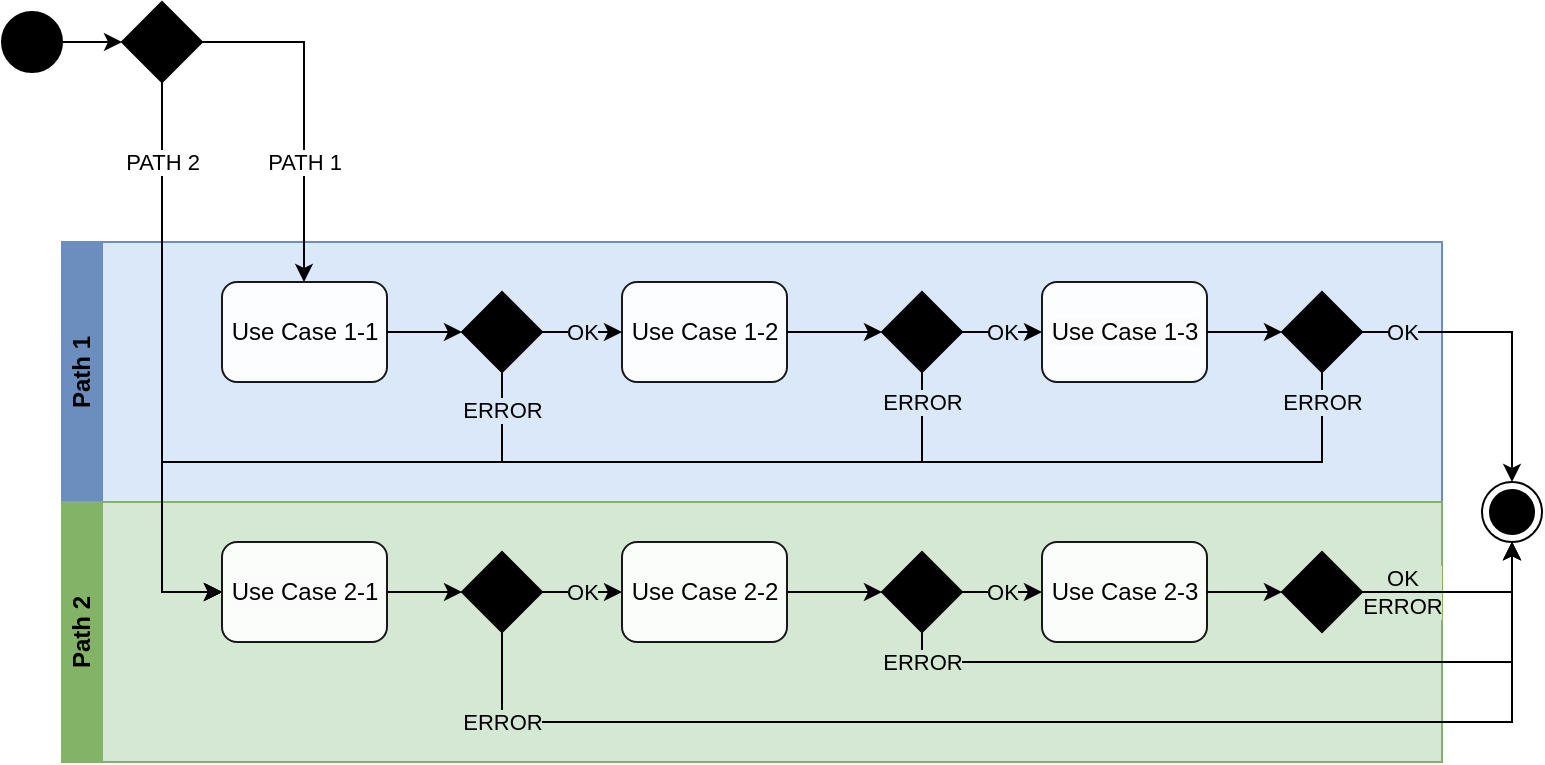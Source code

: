<mxfile version="21.6.9" type="device">
  <diagram name="Page-1" id="c7488fd3-1785-93aa-aadb-54a6760d102a">
    <mxGraphModel dx="1434" dy="763" grid="1" gridSize="10" guides="1" tooltips="1" connect="1" arrows="1" fold="1" page="1" pageScale="1" pageWidth="1100" pageHeight="850" background="none" math="0" shadow="0">
      <root>
        <mxCell id="0" />
        <mxCell id="1" parent="0" />
        <mxCell id="CB23qE7CLjNzFdRbjK3I-55" value="Path 1" style="swimlane;startSize=20;horizontal=0;html=1;whiteSpace=wrap;fillColor=#6c8ebf;strokeColor=#6c8ebf;swimlaneFillColor=#dae8fa;" parent="1" vertex="1">
          <mxGeometry x="170" y="240" width="690" height="130" as="geometry">
            <mxRectangle x="170" y="140" width="40" height="70" as="alternateBounds" />
          </mxGeometry>
        </mxCell>
        <mxCell id="CB23qE7CLjNzFdRbjK3I-6" value="Use Case 1-1" style="rounded=1;whiteSpace=wrap;html=1;opacity=90;" parent="CB23qE7CLjNzFdRbjK3I-55" vertex="1">
          <mxGeometry x="80" y="20" width="82.5" height="50" as="geometry" />
        </mxCell>
        <mxCell id="CB23qE7CLjNzFdRbjK3I-21" value="Use Case 1-2" style="rounded=1;whiteSpace=wrap;html=1;opacity=90;" parent="CB23qE7CLjNzFdRbjK3I-55" vertex="1">
          <mxGeometry x="280" y="20" width="82.5" height="50" as="geometry" />
        </mxCell>
        <mxCell id="CB23qE7CLjNzFdRbjK3I-59" value="OK" style="edgeStyle=orthogonalEdgeStyle;rounded=0;orthogonalLoop=1;jettySize=auto;html=1;labelBackgroundColor=#DAE8FA;" parent="CB23qE7CLjNzFdRbjK3I-55" source="CB23qE7CLjNzFdRbjK3I-17" target="CB23qE7CLjNzFdRbjK3I-21" edge="1">
          <mxGeometry relative="1" as="geometry" />
        </mxCell>
        <mxCell id="CB23qE7CLjNzFdRbjK3I-17" value="" style="rhombus;whiteSpace=wrap;html=1;fillColor=strokeColor;" parent="CB23qE7CLjNzFdRbjK3I-55" vertex="1">
          <mxGeometry x="200" y="25" width="40" height="40" as="geometry" />
        </mxCell>
        <mxCell id="CB23qE7CLjNzFdRbjK3I-31" style="edgeStyle=orthogonalEdgeStyle;rounded=0;orthogonalLoop=1;jettySize=auto;html=1;" parent="CB23qE7CLjNzFdRbjK3I-55" source="CB23qE7CLjNzFdRbjK3I-6" target="CB23qE7CLjNzFdRbjK3I-17" edge="1">
          <mxGeometry relative="1" as="geometry" />
        </mxCell>
        <mxCell id="CB23qE7CLjNzFdRbjK3I-22" value="" style="rhombus;whiteSpace=wrap;html=1;fillColor=strokeColor;" parent="CB23qE7CLjNzFdRbjK3I-55" vertex="1">
          <mxGeometry x="410" y="25" width="40" height="40" as="geometry" />
        </mxCell>
        <mxCell id="CB23qE7CLjNzFdRbjK3I-33" style="edgeStyle=orthogonalEdgeStyle;rounded=0;orthogonalLoop=1;jettySize=auto;html=1;" parent="CB23qE7CLjNzFdRbjK3I-55" source="CB23qE7CLjNzFdRbjK3I-21" target="CB23qE7CLjNzFdRbjK3I-22" edge="1">
          <mxGeometry relative="1" as="geometry" />
        </mxCell>
        <mxCell id="CB23qE7CLjNzFdRbjK3I-23" value="&lt;span style=&quot;color: rgb(0, 0, 0); font-family: Helvetica; font-size: 12px; font-style: normal; font-variant-ligatures: normal; font-variant-caps: normal; font-weight: 400; letter-spacing: normal; orphans: 2; text-align: center; text-indent: 0px; text-transform: none; widows: 2; word-spacing: 0px; -webkit-text-stroke-width: 0px; background-color: rgb(251, 251, 251); text-decoration-thickness: initial; text-decoration-style: initial; text-decoration-color: initial; float: none; display: inline !important;&quot;&gt;Use Case 1-3&lt;/span&gt;" style="rounded=1;whiteSpace=wrap;html=1;opacity=90;" parent="CB23qE7CLjNzFdRbjK3I-55" vertex="1">
          <mxGeometry x="490" y="20" width="82.5" height="50" as="geometry" />
        </mxCell>
        <mxCell id="CB23qE7CLjNzFdRbjK3I-34" value="OK" style="edgeStyle=orthogonalEdgeStyle;rounded=0;orthogonalLoop=1;jettySize=auto;html=1;labelBackgroundColor=#DAE8FA;" parent="CB23qE7CLjNzFdRbjK3I-55" source="CB23qE7CLjNzFdRbjK3I-22" target="CB23qE7CLjNzFdRbjK3I-23" edge="1">
          <mxGeometry relative="1" as="geometry">
            <mxPoint as="offset" />
          </mxGeometry>
        </mxCell>
        <mxCell id="CB23qE7CLjNzFdRbjK3I-24" value="" style="rhombus;whiteSpace=wrap;html=1;fillColor=strokeColor;" parent="CB23qE7CLjNzFdRbjK3I-55" vertex="1">
          <mxGeometry x="610" y="25" width="40" height="40" as="geometry" />
        </mxCell>
        <mxCell id="CB23qE7CLjNzFdRbjK3I-35" style="edgeStyle=orthogonalEdgeStyle;rounded=0;orthogonalLoop=1;jettySize=auto;html=1;" parent="CB23qE7CLjNzFdRbjK3I-55" source="CB23qE7CLjNzFdRbjK3I-23" target="CB23qE7CLjNzFdRbjK3I-24" edge="1">
          <mxGeometry relative="1" as="geometry" />
        </mxCell>
        <mxCell id="CB23qE7CLjNzFdRbjK3I-56" value="Path 2" style="swimlane;startSize=20;horizontal=0;html=1;whiteSpace=wrap;fillColor=#82B366;strokeColor=#82b366;swimlaneFillColor=#D5E8D4;" parent="1" vertex="1">
          <mxGeometry x="170" y="370" width="690" height="130" as="geometry" />
        </mxCell>
        <mxCell id="CB23qE7CLjNzFdRbjK3I-46" value="" style="rhombus;whiteSpace=wrap;html=1;fillColor=strokeColor;" parent="CB23qE7CLjNzFdRbjK3I-56" vertex="1">
          <mxGeometry x="610" y="25" width="40" height="40" as="geometry" />
        </mxCell>
        <mxCell id="CB23qE7CLjNzFdRbjK3I-29" value="Use Case 2-3" style="rounded=1;whiteSpace=wrap;html=1;opacity=90;" parent="CB23qE7CLjNzFdRbjK3I-56" vertex="1">
          <mxGeometry x="490" y="20" width="82.5" height="50" as="geometry" />
        </mxCell>
        <mxCell id="CB23qE7CLjNzFdRbjK3I-47" style="edgeStyle=orthogonalEdgeStyle;rounded=0;orthogonalLoop=1;jettySize=auto;html=1;" parent="CB23qE7CLjNzFdRbjK3I-56" source="CB23qE7CLjNzFdRbjK3I-29" target="CB23qE7CLjNzFdRbjK3I-46" edge="1">
          <mxGeometry relative="1" as="geometry" />
        </mxCell>
        <mxCell id="CB23qE7CLjNzFdRbjK3I-28" value="" style="rhombus;whiteSpace=wrap;html=1;fillColor=strokeColor;" parent="CB23qE7CLjNzFdRbjK3I-56" vertex="1">
          <mxGeometry x="410" y="25" width="40" height="40" as="geometry" />
        </mxCell>
        <mxCell id="CB23qE7CLjNzFdRbjK3I-41" value="OK" style="edgeStyle=orthogonalEdgeStyle;rounded=0;orthogonalLoop=1;jettySize=auto;html=1;labelBackgroundColor=#D5E8D4;" parent="CB23qE7CLjNzFdRbjK3I-56" source="CB23qE7CLjNzFdRbjK3I-28" target="CB23qE7CLjNzFdRbjK3I-29" edge="1">
          <mxGeometry relative="1" as="geometry" />
        </mxCell>
        <mxCell id="CB23qE7CLjNzFdRbjK3I-27" value="Use Case 2-2" style="rounded=1;whiteSpace=wrap;html=1;opacity=90;" parent="CB23qE7CLjNzFdRbjK3I-56" vertex="1">
          <mxGeometry x="280" y="20" width="82.5" height="50" as="geometry" />
        </mxCell>
        <mxCell id="CB23qE7CLjNzFdRbjK3I-40" style="edgeStyle=orthogonalEdgeStyle;rounded=0;orthogonalLoop=1;jettySize=auto;html=1;entryX=0;entryY=0.5;entryDx=0;entryDy=0;" parent="CB23qE7CLjNzFdRbjK3I-56" source="CB23qE7CLjNzFdRbjK3I-27" target="CB23qE7CLjNzFdRbjK3I-28" edge="1">
          <mxGeometry relative="1" as="geometry" />
        </mxCell>
        <mxCell id="CB23qE7CLjNzFdRbjK3I-26" value="" style="rhombus;whiteSpace=wrap;html=1;fillColor=strokeColor;" parent="CB23qE7CLjNzFdRbjK3I-56" vertex="1">
          <mxGeometry x="200" y="25" width="40" height="40" as="geometry" />
        </mxCell>
        <mxCell id="CB23qE7CLjNzFdRbjK3I-39" value="OK" style="edgeStyle=orthogonalEdgeStyle;rounded=0;orthogonalLoop=1;jettySize=auto;html=1;labelBackgroundColor=#D5E8D4;" parent="CB23qE7CLjNzFdRbjK3I-56" source="CB23qE7CLjNzFdRbjK3I-26" target="CB23qE7CLjNzFdRbjK3I-27" edge="1">
          <mxGeometry relative="1" as="geometry" />
        </mxCell>
        <mxCell id="CB23qE7CLjNzFdRbjK3I-5" value="" style="edgeStyle=orthogonalEdgeStyle;rounded=0;orthogonalLoop=1;jettySize=auto;html=1;" parent="1" source="CB23qE7CLjNzFdRbjK3I-1" target="CB23qE7CLjNzFdRbjK3I-4" edge="1">
          <mxGeometry relative="1" as="geometry" />
        </mxCell>
        <mxCell id="CB23qE7CLjNzFdRbjK3I-1" value="" style="ellipse;fillColor=strokeColor;html=1;" parent="1" vertex="1">
          <mxGeometry x="140" y="125" width="30" height="30" as="geometry" />
        </mxCell>
        <mxCell id="CB23qE7CLjNzFdRbjK3I-7" value="PATH 1" style="edgeStyle=orthogonalEdgeStyle;rounded=0;orthogonalLoop=1;jettySize=auto;html=1;labelBorderColor=none;" parent="1" source="CB23qE7CLjNzFdRbjK3I-4" target="CB23qE7CLjNzFdRbjK3I-6" edge="1">
          <mxGeometry x="0.298" relative="1" as="geometry">
            <Array as="points">
              <mxPoint x="291" y="140" />
            </Array>
            <mxPoint as="offset" />
          </mxGeometry>
        </mxCell>
        <mxCell id="CB23qE7CLjNzFdRbjK3I-30" value="PATH 2" style="edgeStyle=orthogonalEdgeStyle;rounded=0;orthogonalLoop=1;jettySize=auto;html=1;entryX=0;entryY=0.5;entryDx=0;entryDy=0;labelBorderColor=none;" parent="1" source="CB23qE7CLjNzFdRbjK3I-4" target="CB23qE7CLjNzFdRbjK3I-25" edge="1">
          <mxGeometry x="-0.719" relative="1" as="geometry">
            <Array as="points">
              <mxPoint x="220" y="415" />
            </Array>
            <mxPoint as="offset" />
          </mxGeometry>
        </mxCell>
        <mxCell id="CB23qE7CLjNzFdRbjK3I-4" value="" style="rhombus;whiteSpace=wrap;html=1;fillColor=strokeColor;" parent="1" vertex="1">
          <mxGeometry x="200" y="120" width="40" height="40" as="geometry" />
        </mxCell>
        <mxCell id="CB23qE7CLjNzFdRbjK3I-50" style="edgeStyle=orthogonalEdgeStyle;rounded=0;orthogonalLoop=1;jettySize=auto;html=1;entryX=0;entryY=0.5;entryDx=0;entryDy=0;" parent="1" source="CB23qE7CLjNzFdRbjK3I-17" target="CB23qE7CLjNzFdRbjK3I-25" edge="1">
          <mxGeometry relative="1" as="geometry">
            <Array as="points">
              <mxPoint x="390" y="350" />
              <mxPoint x="220" y="350" />
              <mxPoint x="220" y="415" />
            </Array>
          </mxGeometry>
        </mxCell>
        <mxCell id="CB23qE7CLjNzFdRbjK3I-58" value="ERROR" style="edgeLabel;html=1;align=center;verticalAlign=middle;resizable=0;points=[];labelBackgroundColor=#DAE8FA;" parent="CB23qE7CLjNzFdRbjK3I-50" vertex="1" connectable="0">
          <mxGeometry x="-0.882" y="-3" relative="1" as="geometry">
            <mxPoint x="3" as="offset" />
          </mxGeometry>
        </mxCell>
        <mxCell id="CB23qE7CLjNzFdRbjK3I-51" value="ERROR" style="edgeStyle=orthogonalEdgeStyle;rounded=0;orthogonalLoop=1;jettySize=auto;html=1;entryX=0;entryY=0.5;entryDx=0;entryDy=0;labelBackgroundColor=#DAE8FA;" parent="1" source="CB23qE7CLjNzFdRbjK3I-22" target="CB23qE7CLjNzFdRbjK3I-25" edge="1">
          <mxGeometry x="-0.942" relative="1" as="geometry">
            <Array as="points">
              <mxPoint x="600" y="350" />
              <mxPoint x="220" y="350" />
              <mxPoint x="220" y="415" />
            </Array>
            <mxPoint as="offset" />
          </mxGeometry>
        </mxCell>
        <mxCell id="CB23qE7CLjNzFdRbjK3I-48" value="OK" style="edgeStyle=orthogonalEdgeStyle;rounded=0;orthogonalLoop=1;jettySize=auto;html=1;entryX=0.5;entryY=0;entryDx=0;entryDy=0;labelBackgroundColor=#DAE8FA;" parent="1" source="CB23qE7CLjNzFdRbjK3I-24" target="CB23qE7CLjNzFdRbjK3I-43" edge="1">
          <mxGeometry x="-0.733" relative="1" as="geometry">
            <mxPoint as="offset" />
          </mxGeometry>
        </mxCell>
        <mxCell id="CB23qE7CLjNzFdRbjK3I-49" value="ERROR" style="edgeStyle=orthogonalEdgeStyle;rounded=0;orthogonalLoop=1;jettySize=auto;html=1;entryX=0;entryY=0.5;entryDx=0;entryDy=0;labelBackgroundColor=#DAE8FA;" parent="1" source="CB23qE7CLjNzFdRbjK3I-24" target="CB23qE7CLjNzFdRbjK3I-25" edge="1">
          <mxGeometry x="-0.958" relative="1" as="geometry">
            <Array as="points">
              <mxPoint x="800" y="350" />
              <mxPoint x="220" y="350" />
              <mxPoint x="220" y="415" />
            </Array>
            <mxPoint as="offset" />
          </mxGeometry>
        </mxCell>
        <mxCell id="CB23qE7CLjNzFdRbjK3I-38" style="edgeStyle=orthogonalEdgeStyle;rounded=0;orthogonalLoop=1;jettySize=auto;html=1;" parent="1" source="CB23qE7CLjNzFdRbjK3I-25" target="CB23qE7CLjNzFdRbjK3I-26" edge="1">
          <mxGeometry relative="1" as="geometry" />
        </mxCell>
        <mxCell id="CB23qE7CLjNzFdRbjK3I-25" value="&lt;span style=&quot;color: rgb(0, 0, 0); font-family: Helvetica; font-size: 12px; font-style: normal; font-variant-ligatures: normal; font-variant-caps: normal; font-weight: 400; letter-spacing: normal; orphans: 2; text-align: center; text-indent: 0px; text-transform: none; widows: 2; word-spacing: 0px; -webkit-text-stroke-width: 0px; background-color: rgb(251, 251, 251); text-decoration-thickness: initial; text-decoration-style: initial; text-decoration-color: initial; float: none; display: inline !important;&quot;&gt;Use Case 2-1&lt;/span&gt;" style="rounded=1;whiteSpace=wrap;html=1;opacity=90;" parent="1" vertex="1">
          <mxGeometry x="250" y="390" width="82.5" height="50" as="geometry" />
        </mxCell>
        <mxCell id="CB23qE7CLjNzFdRbjK3I-44" value="ERROR" style="edgeStyle=orthogonalEdgeStyle;rounded=0;orthogonalLoop=1;jettySize=auto;html=1;entryX=0.5;entryY=1;entryDx=0;entryDy=0;labelBackgroundColor=#D5E8D4;" parent="1" source="CB23qE7CLjNzFdRbjK3I-26" target="CB23qE7CLjNzFdRbjK3I-43" edge="1">
          <mxGeometry x="-0.859" relative="1" as="geometry">
            <Array as="points">
              <mxPoint x="390" y="480" />
              <mxPoint x="895" y="480" />
            </Array>
            <mxPoint as="offset" />
          </mxGeometry>
        </mxCell>
        <mxCell id="CB23qE7CLjNzFdRbjK3I-45" value="ERROR" style="edgeStyle=orthogonalEdgeStyle;rounded=0;orthogonalLoop=1;jettySize=auto;html=1;labelBackgroundColor=#D5E8D4;" parent="1" source="CB23qE7CLjNzFdRbjK3I-28" target="CB23qE7CLjNzFdRbjK3I-43" edge="1">
          <mxGeometry x="-0.919" relative="1" as="geometry">
            <Array as="points">
              <mxPoint x="600" y="450" />
              <mxPoint x="895" y="450" />
            </Array>
            <mxPoint as="offset" />
          </mxGeometry>
        </mxCell>
        <mxCell id="CB23qE7CLjNzFdRbjK3I-43" value="" style="ellipse;html=1;shape=endState;fillColor=strokeColor;" parent="1" vertex="1">
          <mxGeometry x="880" y="360" width="30" height="30" as="geometry" />
        </mxCell>
        <mxCell id="CB23qE7CLjNzFdRbjK3I-52" value="OK&lt;br&gt;ERROR" style="edgeStyle=orthogonalEdgeStyle;rounded=0;orthogonalLoop=1;jettySize=auto;html=1;entryX=0.5;entryY=1;entryDx=0;entryDy=0;labelBackgroundColor=#D5E8D4;" parent="1" source="CB23qE7CLjNzFdRbjK3I-46" target="CB23qE7CLjNzFdRbjK3I-43" edge="1">
          <mxGeometry x="-0.6" relative="1" as="geometry">
            <mxPoint as="offset" />
          </mxGeometry>
        </mxCell>
        <mxCell id="CB23qE7CLjNzFdRbjK3I-60" value="" style="edgeStyle=orthogonalEdgeStyle;rounded=0;orthogonalLoop=1;jettySize=auto;html=1;" parent="1" source="CB23qE7CLjNzFdRbjK3I-46" target="CB23qE7CLjNzFdRbjK3I-43" edge="1">
          <mxGeometry relative="1" as="geometry" />
        </mxCell>
      </root>
    </mxGraphModel>
  </diagram>
</mxfile>
